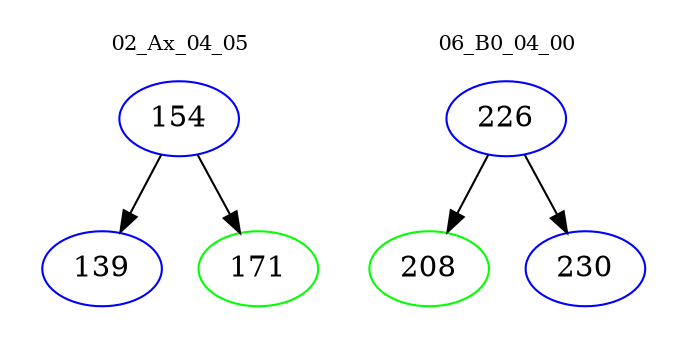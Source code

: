 digraph{
subgraph cluster_0 {
color = white
label = "02_Ax_04_05";
fontsize=10;
T0_154 [label="154", color="blue"]
T0_154 -> T0_139 [color="black"]
T0_139 [label="139", color="blue"]
T0_154 -> T0_171 [color="black"]
T0_171 [label="171", color="green"]
}
subgraph cluster_1 {
color = white
label = "06_B0_04_00";
fontsize=10;
T1_226 [label="226", color="blue"]
T1_226 -> T1_208 [color="black"]
T1_208 [label="208", color="green"]
T1_226 -> T1_230 [color="black"]
T1_230 [label="230", color="blue"]
}
}
